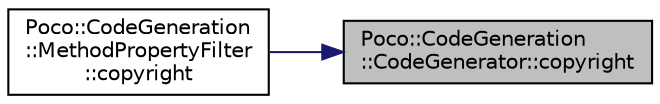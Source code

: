 digraph "Poco::CodeGeneration::CodeGenerator::copyright"
{
 // LATEX_PDF_SIZE
  edge [fontname="Helvetica",fontsize="10",labelfontname="Helvetica",labelfontsize="10"];
  node [fontname="Helvetica",fontsize="10",shape=record];
  rankdir="RL";
  Node1 [label="Poco::CodeGeneration\l::CodeGenerator::copyright",height=0.2,width=0.4,color="black", fillcolor="grey75", style="filled", fontcolor="black",tooltip="Returns which include style should be used."];
  Node1 -> Node2 [dir="back",color="midnightblue",fontsize="10",style="solid"];
  Node2 [label="Poco::CodeGeneration\l::MethodPropertyFilter\l::copyright",height=0.2,width=0.4,color="black", fillcolor="white", style="filled",URL="$classPoco_1_1CodeGeneration_1_1MethodPropertyFilter.html#abac25c3915fcb9ee0a4fa3b94b3dd8ba",tooltip="Returns which include style should be used."];
}
